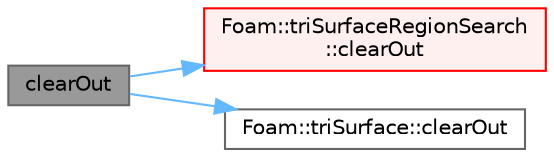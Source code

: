 digraph "clearOut"
{
 // LATEX_PDF_SIZE
  bgcolor="transparent";
  edge [fontname=Helvetica,fontsize=10,labelfontname=Helvetica,labelfontsize=10];
  node [fontname=Helvetica,fontsize=10,shape=box,height=0.2,width=0.4];
  rankdir="LR";
  Node1 [id="Node000001",label="clearOut",height=0.2,width=0.4,color="gray40", fillcolor="grey60", style="filled", fontcolor="black",tooltip=" "];
  Node1 -> Node2 [id="edge1_Node000001_Node000002",color="steelblue1",style="solid",tooltip=" "];
  Node2 [id="Node000002",label="Foam::triSurfaceRegionSearch\l::clearOut",height=0.2,width=0.4,color="red", fillcolor="#FFF0F0", style="filled",URL="$classFoam_1_1triSurfaceRegionSearch.html#af320697688df08f1438d37a86bcaf25d",tooltip=" "];
  Node1 -> Node5 [id="edge2_Node000001_Node000005",color="steelblue1",style="solid",tooltip=" "];
  Node5 [id="Node000005",label="Foam::triSurface::clearOut",height=0.2,width=0.4,color="grey40", fillcolor="white", style="filled",URL="$classFoam_1_1triSurface.html#af320697688df08f1438d37a86bcaf25d",tooltip=" "];
}
